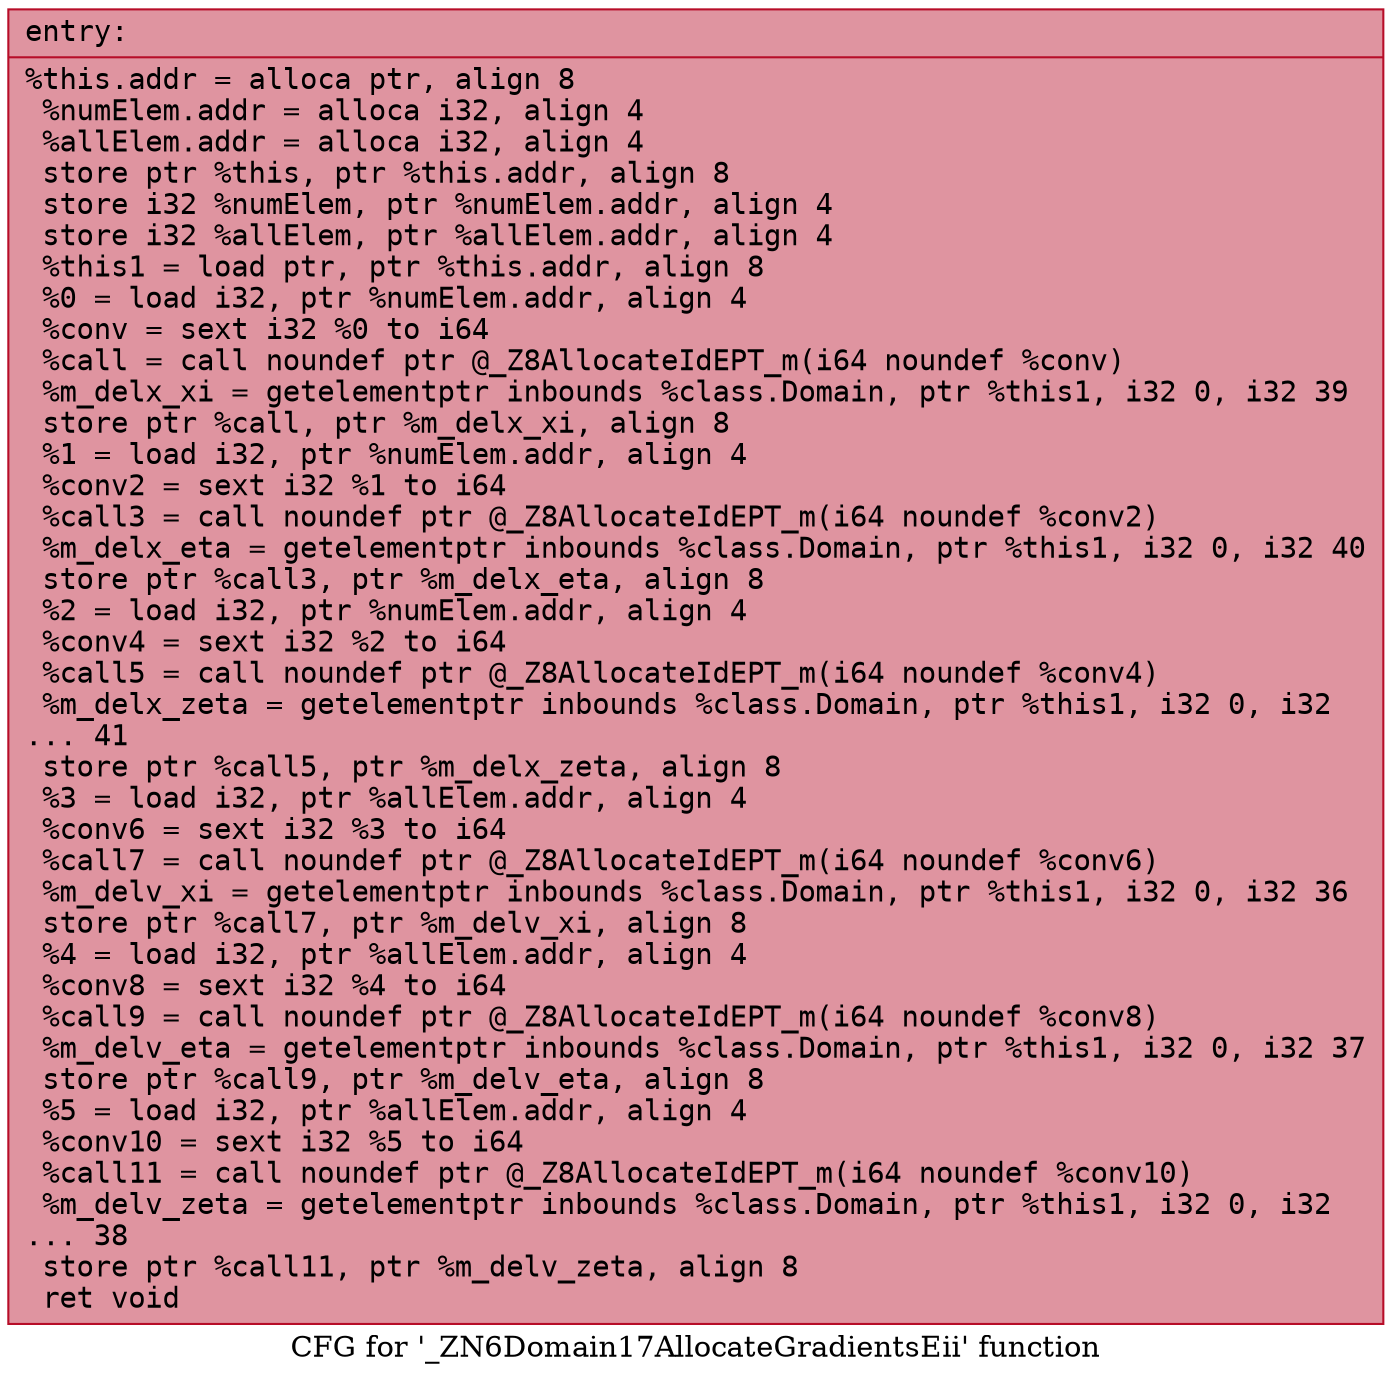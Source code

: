 digraph "CFG for '_ZN6Domain17AllocateGradientsEii' function" {
	label="CFG for '_ZN6Domain17AllocateGradientsEii' function";

	Node0x561418c55090 [shape=record,color="#b70d28ff", style=filled, fillcolor="#b70d2870" fontname="Courier",label="{entry:\l|  %this.addr = alloca ptr, align 8\l  %numElem.addr = alloca i32, align 4\l  %allElem.addr = alloca i32, align 4\l  store ptr %this, ptr %this.addr, align 8\l  store i32 %numElem, ptr %numElem.addr, align 4\l  store i32 %allElem, ptr %allElem.addr, align 4\l  %this1 = load ptr, ptr %this.addr, align 8\l  %0 = load i32, ptr %numElem.addr, align 4\l  %conv = sext i32 %0 to i64\l  %call = call noundef ptr @_Z8AllocateIdEPT_m(i64 noundef %conv)\l  %m_delx_xi = getelementptr inbounds %class.Domain, ptr %this1, i32 0, i32 39\l  store ptr %call, ptr %m_delx_xi, align 8\l  %1 = load i32, ptr %numElem.addr, align 4\l  %conv2 = sext i32 %1 to i64\l  %call3 = call noundef ptr @_Z8AllocateIdEPT_m(i64 noundef %conv2)\l  %m_delx_eta = getelementptr inbounds %class.Domain, ptr %this1, i32 0, i32 40\l  store ptr %call3, ptr %m_delx_eta, align 8\l  %2 = load i32, ptr %numElem.addr, align 4\l  %conv4 = sext i32 %2 to i64\l  %call5 = call noundef ptr @_Z8AllocateIdEPT_m(i64 noundef %conv4)\l  %m_delx_zeta = getelementptr inbounds %class.Domain, ptr %this1, i32 0, i32\l... 41\l  store ptr %call5, ptr %m_delx_zeta, align 8\l  %3 = load i32, ptr %allElem.addr, align 4\l  %conv6 = sext i32 %3 to i64\l  %call7 = call noundef ptr @_Z8AllocateIdEPT_m(i64 noundef %conv6)\l  %m_delv_xi = getelementptr inbounds %class.Domain, ptr %this1, i32 0, i32 36\l  store ptr %call7, ptr %m_delv_xi, align 8\l  %4 = load i32, ptr %allElem.addr, align 4\l  %conv8 = sext i32 %4 to i64\l  %call9 = call noundef ptr @_Z8AllocateIdEPT_m(i64 noundef %conv8)\l  %m_delv_eta = getelementptr inbounds %class.Domain, ptr %this1, i32 0, i32 37\l  store ptr %call9, ptr %m_delv_eta, align 8\l  %5 = load i32, ptr %allElem.addr, align 4\l  %conv10 = sext i32 %5 to i64\l  %call11 = call noundef ptr @_Z8AllocateIdEPT_m(i64 noundef %conv10)\l  %m_delv_zeta = getelementptr inbounds %class.Domain, ptr %this1, i32 0, i32\l... 38\l  store ptr %call11, ptr %m_delv_zeta, align 8\l  ret void\l}"];
}
